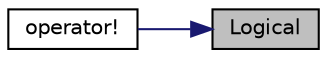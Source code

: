 digraph "Logical"
{
 // LATEX_PDF_SIZE
  edge [fontname="Helvetica",fontsize="10",labelfontname="Helvetica",labelfontsize="10"];
  node [fontname="Helvetica",fontsize="10",shape=record];
  rankdir="RL";
  Node1 [label="Logical",height=0.2,width=0.4,color="black", fillcolor="grey75", style="filled", fontcolor="black",tooltip="Default constructor."];
  Node1 -> Node2 [dir="back",color="midnightblue",fontsize="10",style="solid",fontname="Helvetica"];
  Node2 [label="operator!",height=0.2,width=0.4,color="black", fillcolor="white", style="filled",URL="$classpFlow_1_1Logical.html#ac8deda3639dc8d68714b583b54cdf85a",tooltip="Not operator."];
}
